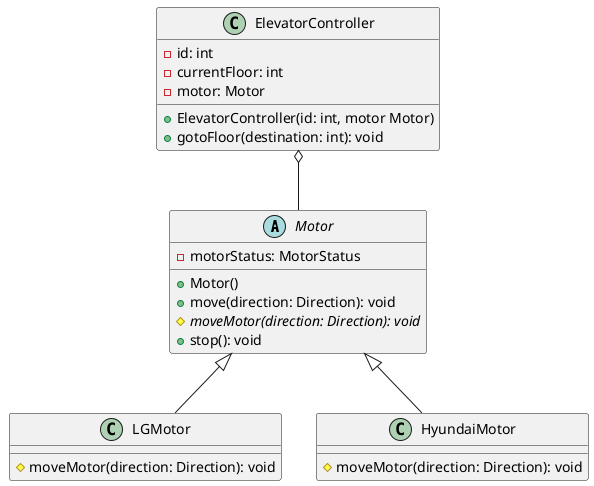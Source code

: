 @startuml
abstract class Motor {
  -motorStatus: MotorStatus

  +Motor()
  +move(direction: Direction): void
  #{abstract} moveMotor(direction: Direction): void
  +stop(): void
}

class LGMotor {
  #moveMotor(direction: Direction): void
}

class HyundaiMotor {
  #moveMotor(direction: Direction): void
}

class ElevatorController {
  -id: int
  -currentFloor: int
  -motor: Motor

  +ElevatorController(id: int, motor Motor)
  +gotoFloor(destination: int): void
}

ElevatorController o-- Motor
Motor <|-- LGMotor
Motor <|-- HyundaiMotor
@enduml

@startuml
abstract class Motor {
  -motorStatus: MotorStatus

  +Motor()
  +move(direction: Direction): void
  #{abstract} moveMotor(direction: Direction): void
  +stop(): void
}

class LGMotor {
  #moveMotor(direction: Direction): void
}

class HyundaiMotor {
  #moveMotor(direction: Direction): void
}

class ElevatorController {
  -id: int
  -currentFloor: int
  -motor: Motor

  +ElevatorController(id: int, brand MotorBrand)
  +setMotor(brand: MotorBrand): void
  +gotoFloor(destination: int): void
}

class MotorFactory {
  +{static} getMotor(brand: MotorBrand): Motor
}

ElevatorController --> MotorFactory
MotorFactory --> Motor
Motor <|-- LGMotor
Motor <|-- HyundaiMotor
@enduml